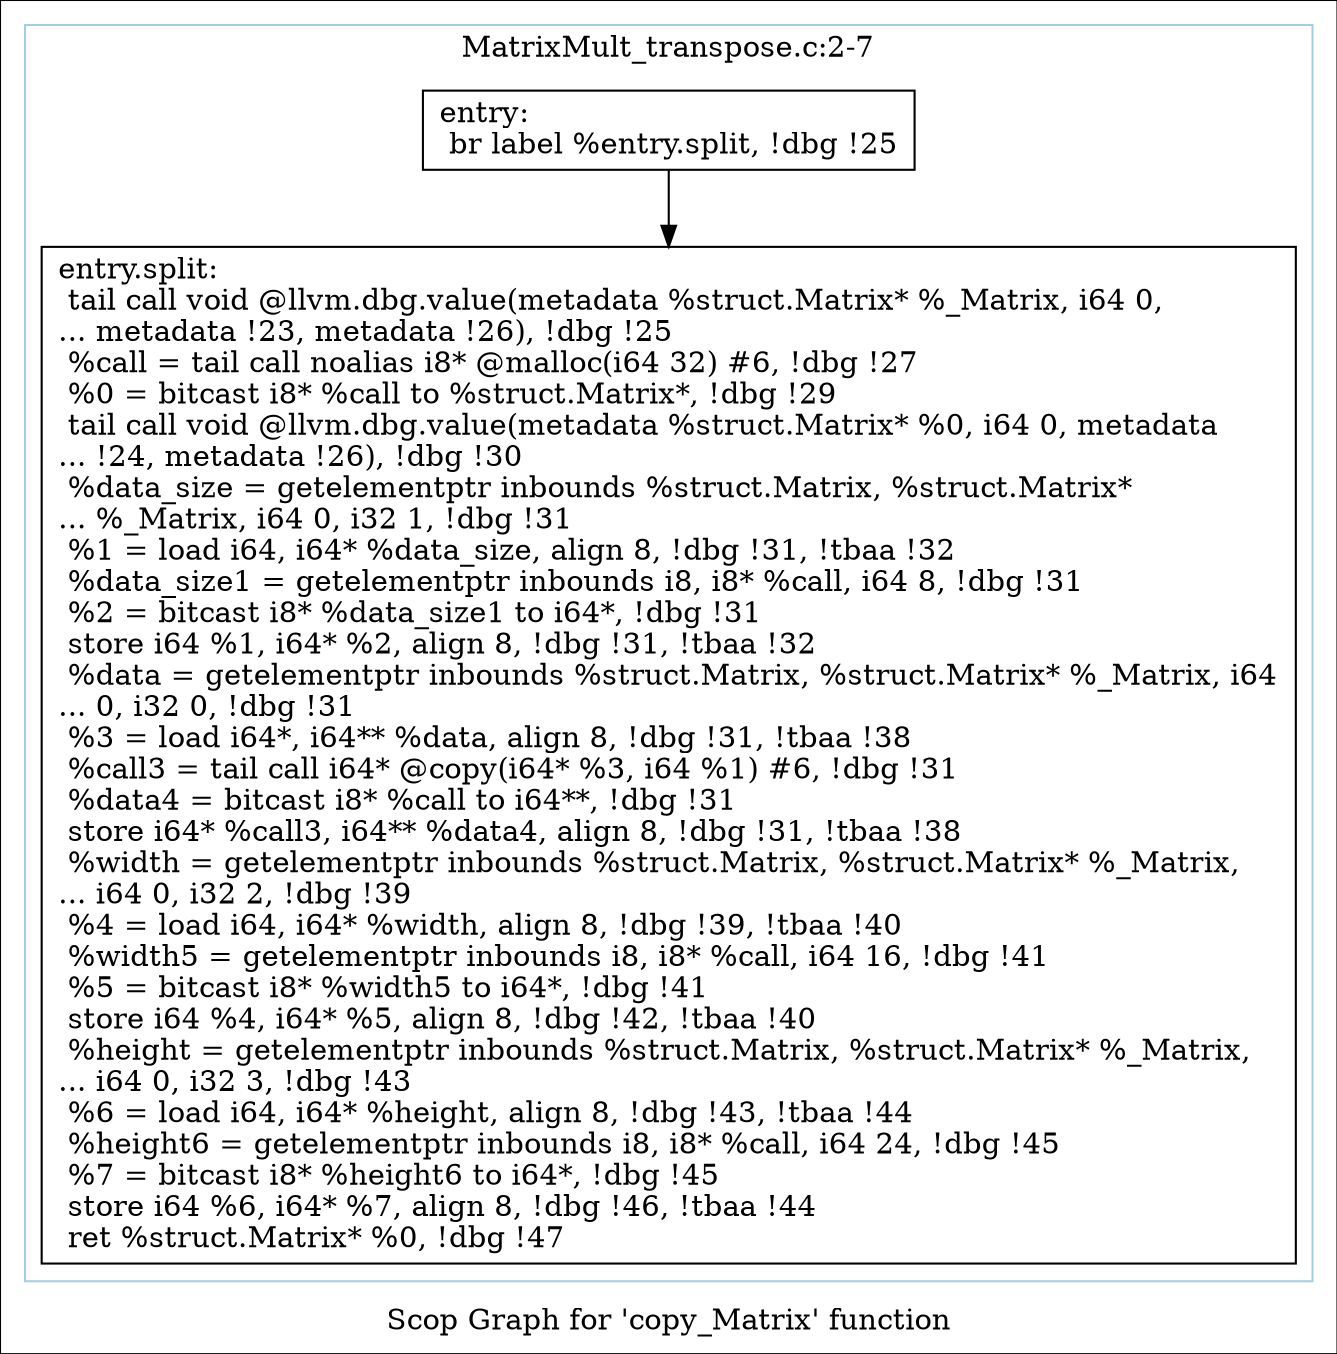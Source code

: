 digraph "Scop Graph for 'copy_Matrix' function" {
	label="Scop Graph for 'copy_Matrix' function";

	Node0xb68bc70 [shape=record,label="{entry:\l  br label %entry.split, !dbg !25\l}"];
	Node0xb68bc70 -> Node0xb685140;
	Node0xb685140 [shape=record,label="{entry.split:                                      \l  tail call void @llvm.dbg.value(metadata %struct.Matrix* %_Matrix, i64 0,\l... metadata !23, metadata !26), !dbg !25\l  %call = tail call noalias i8* @malloc(i64 32) #6, !dbg !27\l  %0 = bitcast i8* %call to %struct.Matrix*, !dbg !29\l  tail call void @llvm.dbg.value(metadata %struct.Matrix* %0, i64 0, metadata\l... !24, metadata !26), !dbg !30\l  %data_size = getelementptr inbounds %struct.Matrix, %struct.Matrix*\l... %_Matrix, i64 0, i32 1, !dbg !31\l  %1 = load i64, i64* %data_size, align 8, !dbg !31, !tbaa !32\l  %data_size1 = getelementptr inbounds i8, i8* %call, i64 8, !dbg !31\l  %2 = bitcast i8* %data_size1 to i64*, !dbg !31\l  store i64 %1, i64* %2, align 8, !dbg !31, !tbaa !32\l  %data = getelementptr inbounds %struct.Matrix, %struct.Matrix* %_Matrix, i64\l... 0, i32 0, !dbg !31\l  %3 = load i64*, i64** %data, align 8, !dbg !31, !tbaa !38\l  %call3 = tail call i64* @copy(i64* %3, i64 %1) #6, !dbg !31\l  %data4 = bitcast i8* %call to i64**, !dbg !31\l  store i64* %call3, i64** %data4, align 8, !dbg !31, !tbaa !38\l  %width = getelementptr inbounds %struct.Matrix, %struct.Matrix* %_Matrix,\l... i64 0, i32 2, !dbg !39\l  %4 = load i64, i64* %width, align 8, !dbg !39, !tbaa !40\l  %width5 = getelementptr inbounds i8, i8* %call, i64 16, !dbg !41\l  %5 = bitcast i8* %width5 to i64*, !dbg !41\l  store i64 %4, i64* %5, align 8, !dbg !42, !tbaa !40\l  %height = getelementptr inbounds %struct.Matrix, %struct.Matrix* %_Matrix,\l... i64 0, i32 3, !dbg !43\l  %6 = load i64, i64* %height, align 8, !dbg !43, !tbaa !44\l  %height6 = getelementptr inbounds i8, i8* %call, i64 24, !dbg !45\l  %7 = bitcast i8* %height6 to i64*, !dbg !45\l  store i64 %6, i64* %7, align 8, !dbg !46, !tbaa !44\l  ret %struct.Matrix* %0, !dbg !47\l}"];
	colorscheme = "paired12"
        subgraph cluster_0xb710190 {
          label = "MatrixMult_transpose.c:2-7
";
          style = solid;
          color = 1
          Node0xb68bc70;
          Node0xb685140;
        }
}
